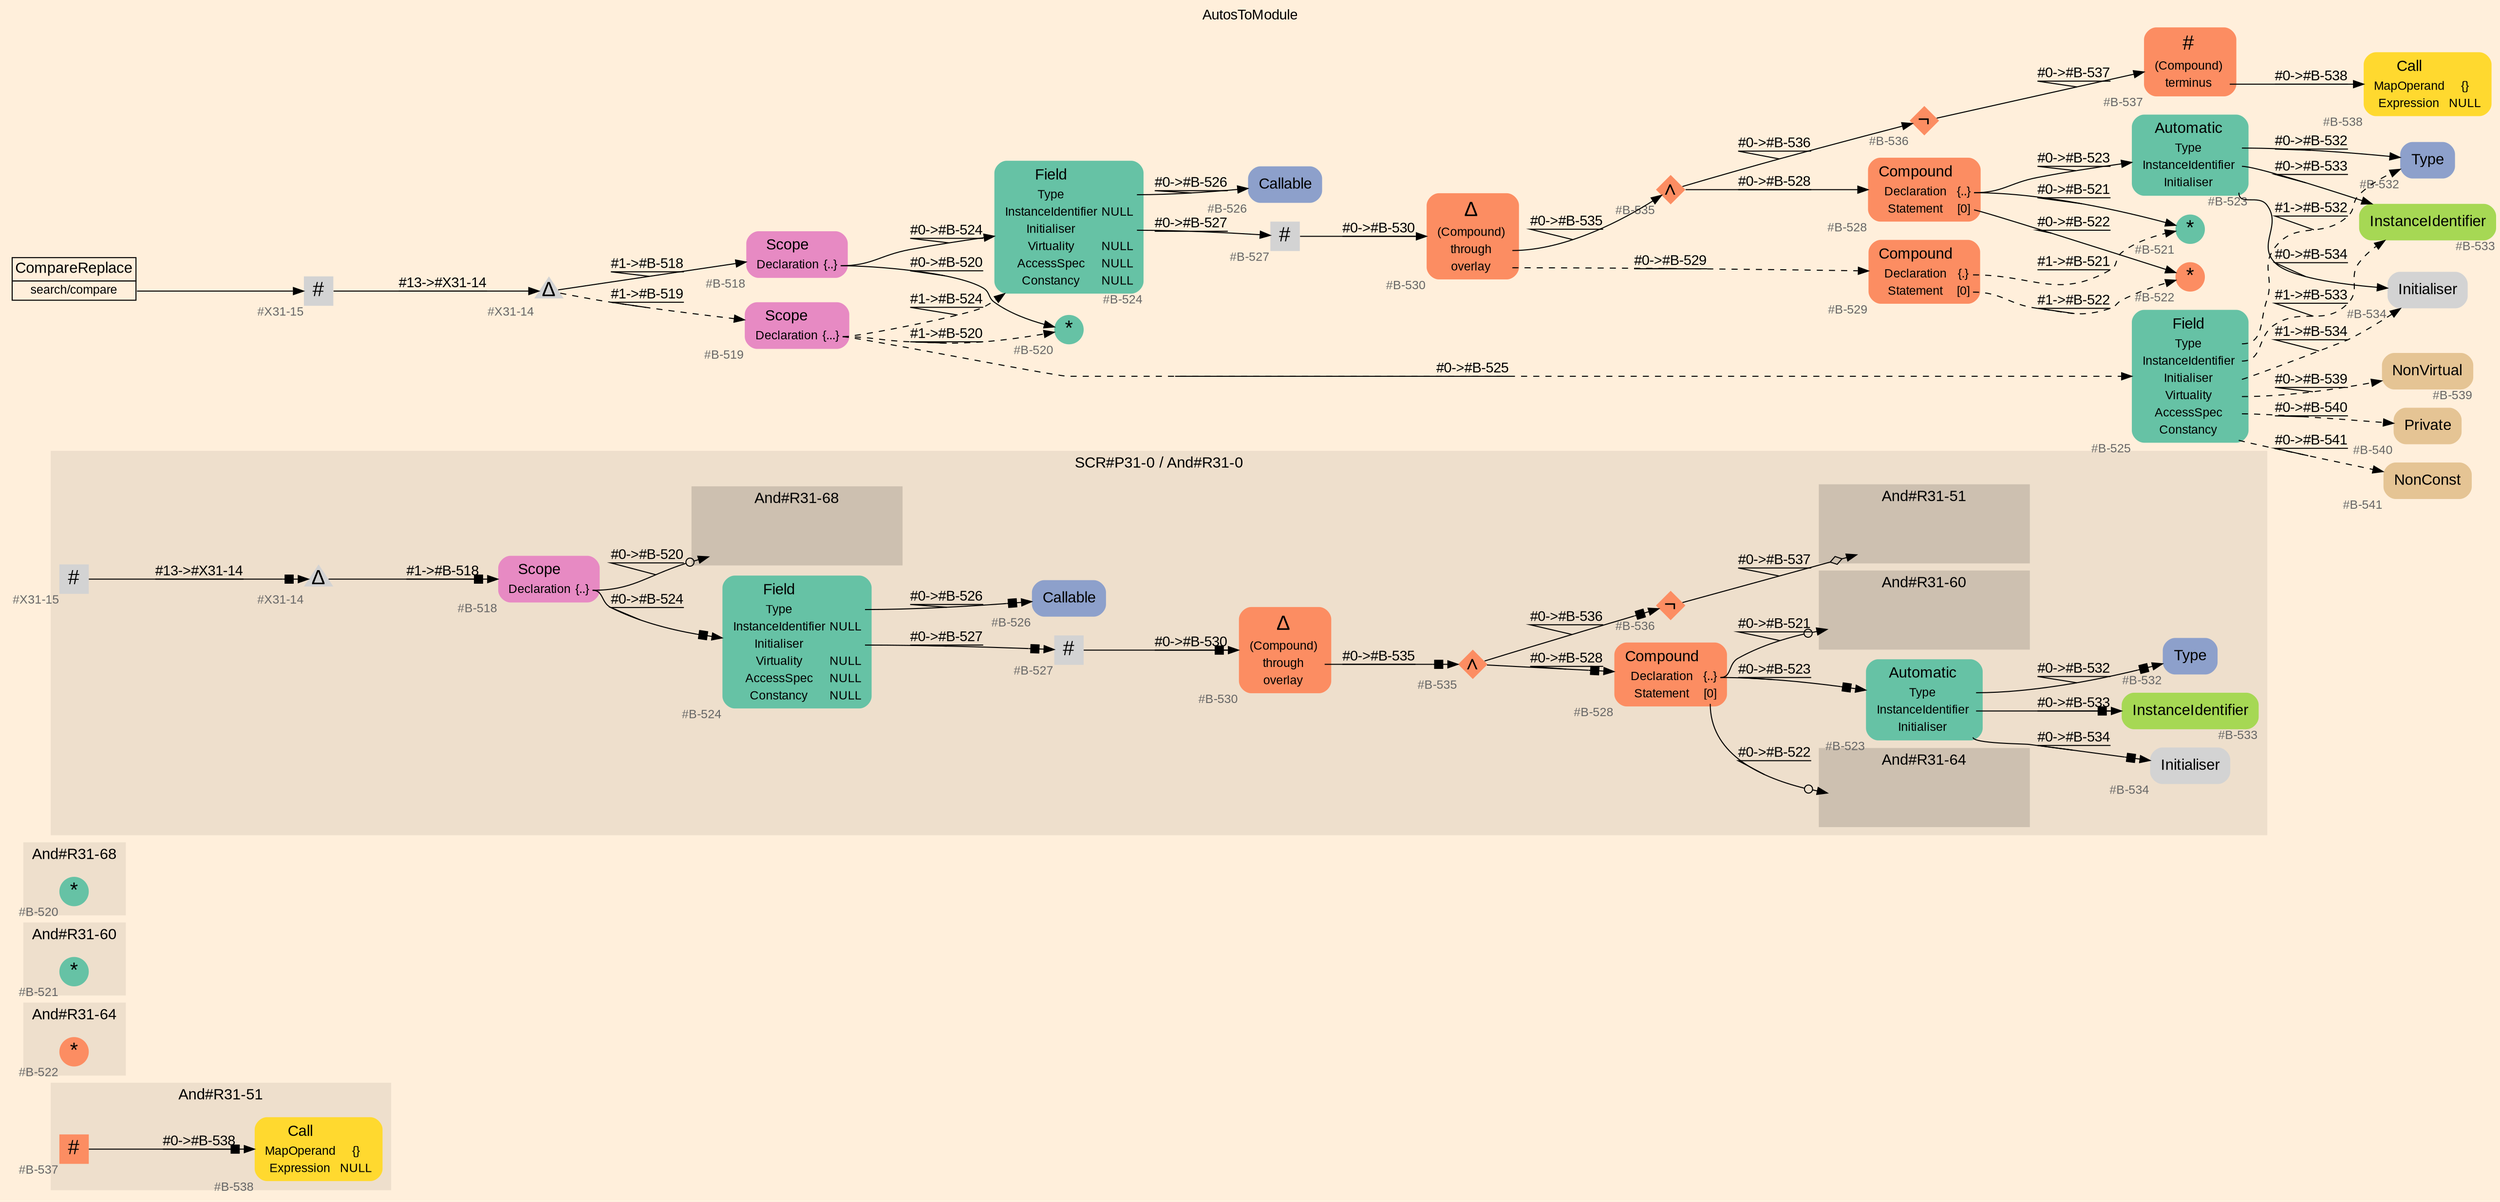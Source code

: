 digraph "AutosToModule" {
label = "AutosToModule"
labelloc = t
graph [
    rankdir = "LR"
    ranksep = 0.3
    bgcolor = antiquewhite1
    color = black
    fontcolor = black
    fontname = "Arial"
];
node [
    fontname = "Arial"
];
edge [
    fontname = "Arial"
];

// -------------------- figure And#R31-51 --------------------
// -------- region And#R31-51 ----------
subgraph "clusterAnd#R31-51" {
    label = "And#R31-51"
    style = "filled"
    color = antiquewhite2
    fontsize = "15"
    // -------- block And#R31-51/#B-537 ----------
    "And#R31-51/#B-537" [
        fillcolor = "/set28/2"
        xlabel = "#B-537"
        fontsize = "12"
        fontcolor = grey40
        shape = "square"
        label = <<FONT COLOR="black" POINT-SIZE="20">#</FONT>>
        style = "filled"
        penwidth = 0.0
        fixedsize = true
        width = 0.4
        height = 0.4
    ];
    
    // -------- block And#R31-51/#B-538 ----------
    "And#R31-51/#B-538" [
        fillcolor = "/set28/6"
        xlabel = "#B-538"
        fontsize = "12"
        fontcolor = grey40
        shape = "plaintext"
        label = <<TABLE BORDER="0" CELLBORDER="0" CELLSPACING="0">
         <TR><TD><FONT COLOR="black" POINT-SIZE="15">Call</FONT></TD></TR>
         <TR><TD><FONT COLOR="black" POINT-SIZE="12">MapOperand</FONT></TD><TD PORT="port0"><FONT COLOR="black" POINT-SIZE="12">{}</FONT></TD></TR>
         <TR><TD><FONT COLOR="black" POINT-SIZE="12">Expression</FONT></TD><TD PORT="port1"><FONT COLOR="black" POINT-SIZE="12">NULL</FONT></TD></TR>
        </TABLE>>
        style = "rounded,filled"
    ];
    
}

"And#R31-51/#B-537" -> "And#R31-51/#B-538" [
    arrowhead="normalnonebox"
    label = "#0-&gt;#B-538"
    decorate = true
    color = black
    fontcolor = black
];


// -------------------- figure And#R31-64 --------------------
// -------- region And#R31-64 ----------
subgraph "clusterAnd#R31-64" {
    label = "And#R31-64"
    style = "filled"
    color = antiquewhite2
    fontsize = "15"
    // -------- block And#R31-64/#B-522 ----------
    "And#R31-64/#B-522" [
        fillcolor = "/set28/2"
        xlabel = "#B-522"
        fontsize = "12"
        fontcolor = grey40
        shape = "circle"
        label = <<FONT COLOR="black" POINT-SIZE="20">*</FONT>>
        style = "filled"
        penwidth = 0.0
        fixedsize = true
        width = 0.4
        height = 0.4
    ];
    
}


// -------------------- figure And#R31-60 --------------------
// -------- region And#R31-60 ----------
subgraph "clusterAnd#R31-60" {
    label = "And#R31-60"
    style = "filled"
    color = antiquewhite2
    fontsize = "15"
    // -------- block And#R31-60/#B-521 ----------
    "And#R31-60/#B-521" [
        fillcolor = "/set28/1"
        xlabel = "#B-521"
        fontsize = "12"
        fontcolor = grey40
        shape = "circle"
        label = <<FONT COLOR="black" POINT-SIZE="20">*</FONT>>
        style = "filled"
        penwidth = 0.0
        fixedsize = true
        width = 0.4
        height = 0.4
    ];
    
}


// -------------------- figure And#R31-68 --------------------
// -------- region And#R31-68 ----------
subgraph "clusterAnd#R31-68" {
    label = "And#R31-68"
    style = "filled"
    color = antiquewhite2
    fontsize = "15"
    // -------- block And#R31-68/#B-520 ----------
    "And#R31-68/#B-520" [
        fillcolor = "/set28/1"
        xlabel = "#B-520"
        fontsize = "12"
        fontcolor = grey40
        shape = "circle"
        label = <<FONT COLOR="black" POINT-SIZE="20">*</FONT>>
        style = "filled"
        penwidth = 0.0
        fixedsize = true
        width = 0.4
        height = 0.4
    ];
    
}


// -------------------- figure And#R31-0 --------------------
// -------- region And#R31-0 ----------
subgraph "clusterAnd#R31-0" {
    label = "SCR#P31-0 / And#R31-0"
    style = "filled"
    color = antiquewhite2
    fontsize = "15"
    // -------- block And#R31-0/#B-527 ----------
    "And#R31-0/#B-527" [
        xlabel = "#B-527"
        fontsize = "12"
        fontcolor = grey40
        shape = "square"
        label = <<FONT COLOR="black" POINT-SIZE="20">#</FONT>>
        style = "filled"
        penwidth = 0.0
        fixedsize = true
        width = 0.4
        height = 0.4
    ];
    
    // -------- block And#R31-0/#B-518 ----------
    "And#R31-0/#B-518" [
        fillcolor = "/set28/4"
        xlabel = "#B-518"
        fontsize = "12"
        fontcolor = grey40
        shape = "plaintext"
        label = <<TABLE BORDER="0" CELLBORDER="0" CELLSPACING="0">
         <TR><TD><FONT COLOR="black" POINT-SIZE="15">Scope</FONT></TD></TR>
         <TR><TD><FONT COLOR="black" POINT-SIZE="12">Declaration</FONT></TD><TD PORT="port0"><FONT COLOR="black" POINT-SIZE="12">{..}</FONT></TD></TR>
        </TABLE>>
        style = "rounded,filled"
    ];
    
    // -------- block And#R31-0/#B-523 ----------
    "And#R31-0/#B-523" [
        fillcolor = "/set28/1"
        xlabel = "#B-523"
        fontsize = "12"
        fontcolor = grey40
        shape = "plaintext"
        label = <<TABLE BORDER="0" CELLBORDER="0" CELLSPACING="0">
         <TR><TD><FONT COLOR="black" POINT-SIZE="15">Automatic</FONT></TD></TR>
         <TR><TD><FONT COLOR="black" POINT-SIZE="12">Type</FONT></TD><TD PORT="port0"></TD></TR>
         <TR><TD><FONT COLOR="black" POINT-SIZE="12">InstanceIdentifier</FONT></TD><TD PORT="port1"></TD></TR>
         <TR><TD><FONT COLOR="black" POINT-SIZE="12">Initialiser</FONT></TD><TD PORT="port2"></TD></TR>
        </TABLE>>
        style = "rounded,filled"
    ];
    
    // -------- block And#R31-0/#B-524 ----------
    "And#R31-0/#B-524" [
        fillcolor = "/set28/1"
        xlabel = "#B-524"
        fontsize = "12"
        fontcolor = grey40
        shape = "plaintext"
        label = <<TABLE BORDER="0" CELLBORDER="0" CELLSPACING="0">
         <TR><TD><FONT COLOR="black" POINT-SIZE="15">Field</FONT></TD></TR>
         <TR><TD><FONT COLOR="black" POINT-SIZE="12">Type</FONT></TD><TD PORT="port0"></TD></TR>
         <TR><TD><FONT COLOR="black" POINT-SIZE="12">InstanceIdentifier</FONT></TD><TD PORT="port1"><FONT COLOR="black" POINT-SIZE="12">NULL</FONT></TD></TR>
         <TR><TD><FONT COLOR="black" POINT-SIZE="12">Initialiser</FONT></TD><TD PORT="port2"></TD></TR>
         <TR><TD><FONT COLOR="black" POINT-SIZE="12">Virtuality</FONT></TD><TD PORT="port3"><FONT COLOR="black" POINT-SIZE="12">NULL</FONT></TD></TR>
         <TR><TD><FONT COLOR="black" POINT-SIZE="12">AccessSpec</FONT></TD><TD PORT="port4"><FONT COLOR="black" POINT-SIZE="12">NULL</FONT></TD></TR>
         <TR><TD><FONT COLOR="black" POINT-SIZE="12">Constancy</FONT></TD><TD PORT="port5"><FONT COLOR="black" POINT-SIZE="12">NULL</FONT></TD></TR>
        </TABLE>>
        style = "rounded,filled"
    ];
    
    // -------- block And#R31-0/#B-526 ----------
    "And#R31-0/#B-526" [
        fillcolor = "/set28/3"
        xlabel = "#B-526"
        fontsize = "12"
        fontcolor = grey40
        shape = "plaintext"
        label = <<TABLE BORDER="0" CELLBORDER="0" CELLSPACING="0">
         <TR><TD><FONT COLOR="black" POINT-SIZE="15">Callable</FONT></TD></TR>
        </TABLE>>
        style = "rounded,filled"
    ];
    
    // -------- block And#R31-0/#B-528 ----------
    "And#R31-0/#B-528" [
        fillcolor = "/set28/2"
        xlabel = "#B-528"
        fontsize = "12"
        fontcolor = grey40
        shape = "plaintext"
        label = <<TABLE BORDER="0" CELLBORDER="0" CELLSPACING="0">
         <TR><TD><FONT COLOR="black" POINT-SIZE="15">Compound</FONT></TD></TR>
         <TR><TD><FONT COLOR="black" POINT-SIZE="12">Declaration</FONT></TD><TD PORT="port0"><FONT COLOR="black" POINT-SIZE="12">{..}</FONT></TD></TR>
         <TR><TD><FONT COLOR="black" POINT-SIZE="12">Statement</FONT></TD><TD PORT="port1"><FONT COLOR="black" POINT-SIZE="12">[0]</FONT></TD></TR>
        </TABLE>>
        style = "rounded,filled"
    ];
    
    // -------- block And#R31-0/#B-530 ----------
    "And#R31-0/#B-530" [
        fillcolor = "/set28/2"
        xlabel = "#B-530"
        fontsize = "12"
        fontcolor = grey40
        shape = "plaintext"
        label = <<TABLE BORDER="0" CELLBORDER="0" CELLSPACING="0">
         <TR><TD><FONT COLOR="black" POINT-SIZE="20">Δ</FONT></TD></TR>
         <TR><TD><FONT COLOR="black" POINT-SIZE="12">(Compound)</FONT></TD><TD PORT="port0"></TD></TR>
         <TR><TD><FONT COLOR="black" POINT-SIZE="12">through</FONT></TD><TD PORT="port1"></TD></TR>
         <TR><TD><FONT COLOR="black" POINT-SIZE="12">overlay</FONT></TD><TD PORT="port2"></TD></TR>
        </TABLE>>
        style = "rounded,filled"
    ];
    
    // -------- block And#R31-0/#B-532 ----------
    "And#R31-0/#B-532" [
        fillcolor = "/set28/3"
        xlabel = "#B-532"
        fontsize = "12"
        fontcolor = grey40
        shape = "plaintext"
        label = <<TABLE BORDER="0" CELLBORDER="0" CELLSPACING="0">
         <TR><TD><FONT COLOR="black" POINT-SIZE="15">Type</FONT></TD></TR>
        </TABLE>>
        style = "rounded,filled"
    ];
    
    // -------- block And#R31-0/#B-533 ----------
    "And#R31-0/#B-533" [
        fillcolor = "/set28/5"
        xlabel = "#B-533"
        fontsize = "12"
        fontcolor = grey40
        shape = "plaintext"
        label = <<TABLE BORDER="0" CELLBORDER="0" CELLSPACING="0">
         <TR><TD><FONT COLOR="black" POINT-SIZE="15">InstanceIdentifier</FONT></TD></TR>
        </TABLE>>
        style = "rounded,filled"
    ];
    
    // -------- block And#R31-0/#B-534 ----------
    "And#R31-0/#B-534" [
        xlabel = "#B-534"
        fontsize = "12"
        fontcolor = grey40
        shape = "plaintext"
        label = <<TABLE BORDER="0" CELLBORDER="0" CELLSPACING="0">
         <TR><TD><FONT COLOR="black" POINT-SIZE="15">Initialiser</FONT></TD></TR>
        </TABLE>>
        style = "rounded,filled"
    ];
    
    // -------- block And#R31-0/#B-535 ----------
    "And#R31-0/#B-535" [
        fillcolor = "/set28/2"
        xlabel = "#B-535"
        fontsize = "12"
        fontcolor = grey40
        shape = "diamond"
        label = <<FONT COLOR="black" POINT-SIZE="20">∧</FONT>>
        style = "filled"
        penwidth = 0.0
        fixedsize = true
        width = 0.4
        height = 0.4
    ];
    
    // -------- block And#R31-0/#B-536 ----------
    "And#R31-0/#B-536" [
        fillcolor = "/set28/2"
        xlabel = "#B-536"
        fontsize = "12"
        fontcolor = grey40
        shape = "diamond"
        label = <<FONT COLOR="black" POINT-SIZE="20">¬</FONT>>
        style = "filled"
        penwidth = 0.0
        fixedsize = true
        width = 0.4
        height = 0.4
    ];
    
    // -------- block And#R31-0/#X31-14 ----------
    "And#R31-0/#X31-14" [
        xlabel = "#X31-14"
        fontsize = "12"
        fontcolor = grey40
        shape = "triangle"
        label = <<FONT COLOR="black" POINT-SIZE="20">Δ</FONT>>
        style = "filled"
        penwidth = 0.0
        fixedsize = true
        width = 0.4
        height = 0.4
    ];
    
    // -------- block And#R31-0/#X31-15 ----------
    "And#R31-0/#X31-15" [
        xlabel = "#X31-15"
        fontsize = "12"
        fontcolor = grey40
        shape = "square"
        label = <<FONT COLOR="black" POINT-SIZE="20">#</FONT>>
        style = "filled"
        penwidth = 0.0
        fixedsize = true
        width = 0.4
        height = 0.4
    ];
    
    // -------- region And#R31-0/And#R31-68 ----------
    subgraph "clusterAnd#R31-0/And#R31-68" {
        label = "And#R31-68"
        style = "filled"
        color = antiquewhite3
        fontsize = "15"
        // -------- block And#R31-0/And#R31-68/#B-520 ----------
        "And#R31-0/And#R31-68/#B-520" [
            fillcolor = "/set28/1"
            xlabel = "#B-520"
            fontsize = "12"
            fontcolor = grey40
            shape = "none"
            style = "invisible"
        ];
        
    }
    
    // -------- region And#R31-0/And#R31-60 ----------
    subgraph "clusterAnd#R31-0/And#R31-60" {
        label = "And#R31-60"
        style = "filled"
        color = antiquewhite3
        fontsize = "15"
        // -------- block And#R31-0/And#R31-60/#B-521 ----------
        "And#R31-0/And#R31-60/#B-521" [
            fillcolor = "/set28/1"
            xlabel = "#B-521"
            fontsize = "12"
            fontcolor = grey40
            shape = "none"
            style = "invisible"
        ];
        
    }
    
    // -------- region And#R31-0/And#R31-64 ----------
    subgraph "clusterAnd#R31-0/And#R31-64" {
        label = "And#R31-64"
        style = "filled"
        color = antiquewhite3
        fontsize = "15"
        // -------- block And#R31-0/And#R31-64/#B-522 ----------
        "And#R31-0/And#R31-64/#B-522" [
            fillcolor = "/set28/2"
            xlabel = "#B-522"
            fontsize = "12"
            fontcolor = grey40
            shape = "none"
            style = "invisible"
        ];
        
    }
    
    // -------- region And#R31-0/And#R31-51 ----------
    subgraph "clusterAnd#R31-0/And#R31-51" {
        label = "And#R31-51"
        style = "filled"
        color = antiquewhite3
        fontsize = "15"
        // -------- block And#R31-0/And#R31-51/#B-537 ----------
        "And#R31-0/And#R31-51/#B-537" [
            fillcolor = "/set28/2"
            xlabel = "#B-537"
            fontsize = "12"
            fontcolor = grey40
            shape = "none"
            style = "invisible"
        ];
        
    }
    
}

"And#R31-0/#B-527" -> "And#R31-0/#B-530" [
    arrowhead="normalnonebox"
    label = "#0-&gt;#B-530"
    decorate = true
    color = black
    fontcolor = black
];

"And#R31-0/#B-518":port0 -> "And#R31-0/And#R31-68/#B-520" [
    arrowhead="normalnoneodot"
    label = "#0-&gt;#B-520"
    decorate = true
    color = black
    fontcolor = black
];

"And#R31-0/#B-518":port0 -> "And#R31-0/#B-524" [
    arrowhead="normalnonebox"
    label = "#0-&gt;#B-524"
    decorate = true
    color = black
    fontcolor = black
];

"And#R31-0/#B-523":port0 -> "And#R31-0/#B-532" [
    arrowhead="normalnonebox"
    label = "#0-&gt;#B-532"
    decorate = true
    color = black
    fontcolor = black
];

"And#R31-0/#B-523":port1 -> "And#R31-0/#B-533" [
    arrowhead="normalnonebox"
    label = "#0-&gt;#B-533"
    decorate = true
    color = black
    fontcolor = black
];

"And#R31-0/#B-523":port2 -> "And#R31-0/#B-534" [
    arrowhead="normalnonebox"
    label = "#0-&gt;#B-534"
    decorate = true
    color = black
    fontcolor = black
];

"And#R31-0/#B-524":port0 -> "And#R31-0/#B-526" [
    arrowhead="normalnonebox"
    label = "#0-&gt;#B-526"
    decorate = true
    color = black
    fontcolor = black
];

"And#R31-0/#B-524":port2 -> "And#R31-0/#B-527" [
    arrowhead="normalnonebox"
    label = "#0-&gt;#B-527"
    decorate = true
    color = black
    fontcolor = black
];

"And#R31-0/#B-528":port0 -> "And#R31-0/And#R31-60/#B-521" [
    arrowhead="normalnoneodot"
    label = "#0-&gt;#B-521"
    decorate = true
    color = black
    fontcolor = black
];

"And#R31-0/#B-528":port0 -> "And#R31-0/#B-523" [
    arrowhead="normalnonebox"
    label = "#0-&gt;#B-523"
    decorate = true
    color = black
    fontcolor = black
];

"And#R31-0/#B-528":port1 -> "And#R31-0/And#R31-64/#B-522" [
    arrowhead="normalnoneodot"
    label = "#0-&gt;#B-522"
    decorate = true
    color = black
    fontcolor = black
];

"And#R31-0/#B-530":port1 -> "And#R31-0/#B-535" [
    arrowhead="normalnonebox"
    label = "#0-&gt;#B-535"
    decorate = true
    color = black
    fontcolor = black
];

"And#R31-0/#B-535" -> "And#R31-0/#B-536" [
    arrowhead="normalnonebox"
    label = "#0-&gt;#B-536"
    decorate = true
    color = black
    fontcolor = black
];

"And#R31-0/#B-535" -> "And#R31-0/#B-528" [
    arrowhead="normalnonebox"
    label = "#0-&gt;#B-528"
    decorate = true
    color = black
    fontcolor = black
];

"And#R31-0/#B-536" -> "And#R31-0/And#R31-51/#B-537" [
    arrowhead="normalnoneodiamond"
    label = "#0-&gt;#B-537"
    decorate = true
    color = black
    fontcolor = black
];

"And#R31-0/#X31-14" -> "And#R31-0/#B-518" [
    arrowhead="normalnonebox"
    label = "#1-&gt;#B-518"
    decorate = true
    color = black
    fontcolor = black
];

"And#R31-0/#X31-15" -> "And#R31-0/#X31-14" [
    arrowhead="normalnonebox"
    label = "#13-&gt;#X31-14"
    decorate = true
    color = black
    fontcolor = black
];


// -------------------- transformation figure --------------------
// -------- block CR#X31-16 ----------
"CR#X31-16" [
    fillcolor = antiquewhite1
    fontsize = "12"
    fontcolor = grey40
    shape = "plaintext"
    label = <<TABLE BORDER="0" CELLBORDER="1" CELLSPACING="0">
     <TR><TD><FONT COLOR="black" POINT-SIZE="15">CompareReplace</FONT></TD></TR>
     <TR><TD PORT="port0"><FONT COLOR="black" POINT-SIZE="12">search/compare</FONT></TD></TR>
    </TABLE>>
    style = "filled"
    color = black
];

// -------- block #X31-15 ----------
"#X31-15" [
    xlabel = "#X31-15"
    fontsize = "12"
    fontcolor = grey40
    shape = "square"
    label = <<FONT COLOR="black" POINT-SIZE="20">#</FONT>>
    style = "filled"
    penwidth = 0.0
    fixedsize = true
    width = 0.4
    height = 0.4
];

// -------- block #X31-14 ----------
"#X31-14" [
    xlabel = "#X31-14"
    fontsize = "12"
    fontcolor = grey40
    shape = "triangle"
    label = <<FONT COLOR="black" POINT-SIZE="20">Δ</FONT>>
    style = "filled"
    penwidth = 0.0
    fixedsize = true
    width = 0.4
    height = 0.4
];

// -------- block #B-518 ----------
"#B-518" [
    fillcolor = "/set28/4"
    xlabel = "#B-518"
    fontsize = "12"
    fontcolor = grey40
    shape = "plaintext"
    label = <<TABLE BORDER="0" CELLBORDER="0" CELLSPACING="0">
     <TR><TD><FONT COLOR="black" POINT-SIZE="15">Scope</FONT></TD></TR>
     <TR><TD><FONT COLOR="black" POINT-SIZE="12">Declaration</FONT></TD><TD PORT="port0"><FONT COLOR="black" POINT-SIZE="12">{..}</FONT></TD></TR>
    </TABLE>>
    style = "rounded,filled"
];

// -------- block #B-520 ----------
"#B-520" [
    fillcolor = "/set28/1"
    xlabel = "#B-520"
    fontsize = "12"
    fontcolor = grey40
    shape = "circle"
    label = <<FONT COLOR="black" POINT-SIZE="20">*</FONT>>
    style = "filled"
    penwidth = 0.0
    fixedsize = true
    width = 0.4
    height = 0.4
];

// -------- block #B-524 ----------
"#B-524" [
    fillcolor = "/set28/1"
    xlabel = "#B-524"
    fontsize = "12"
    fontcolor = grey40
    shape = "plaintext"
    label = <<TABLE BORDER="0" CELLBORDER="0" CELLSPACING="0">
     <TR><TD><FONT COLOR="black" POINT-SIZE="15">Field</FONT></TD></TR>
     <TR><TD><FONT COLOR="black" POINT-SIZE="12">Type</FONT></TD><TD PORT="port0"></TD></TR>
     <TR><TD><FONT COLOR="black" POINT-SIZE="12">InstanceIdentifier</FONT></TD><TD PORT="port1"><FONT COLOR="black" POINT-SIZE="12">NULL</FONT></TD></TR>
     <TR><TD><FONT COLOR="black" POINT-SIZE="12">Initialiser</FONT></TD><TD PORT="port2"></TD></TR>
     <TR><TD><FONT COLOR="black" POINT-SIZE="12">Virtuality</FONT></TD><TD PORT="port3"><FONT COLOR="black" POINT-SIZE="12">NULL</FONT></TD></TR>
     <TR><TD><FONT COLOR="black" POINT-SIZE="12">AccessSpec</FONT></TD><TD PORT="port4"><FONT COLOR="black" POINT-SIZE="12">NULL</FONT></TD></TR>
     <TR><TD><FONT COLOR="black" POINT-SIZE="12">Constancy</FONT></TD><TD PORT="port5"><FONT COLOR="black" POINT-SIZE="12">NULL</FONT></TD></TR>
    </TABLE>>
    style = "rounded,filled"
];

// -------- block #B-526 ----------
"#B-526" [
    fillcolor = "/set28/3"
    xlabel = "#B-526"
    fontsize = "12"
    fontcolor = grey40
    shape = "plaintext"
    label = <<TABLE BORDER="0" CELLBORDER="0" CELLSPACING="0">
     <TR><TD><FONT COLOR="black" POINT-SIZE="15">Callable</FONT></TD></TR>
    </TABLE>>
    style = "rounded,filled"
];

// -------- block #B-527 ----------
"#B-527" [
    xlabel = "#B-527"
    fontsize = "12"
    fontcolor = grey40
    shape = "square"
    label = <<FONT COLOR="black" POINT-SIZE="20">#</FONT>>
    style = "filled"
    penwidth = 0.0
    fixedsize = true
    width = 0.4
    height = 0.4
];

// -------- block #B-530 ----------
"#B-530" [
    fillcolor = "/set28/2"
    xlabel = "#B-530"
    fontsize = "12"
    fontcolor = grey40
    shape = "plaintext"
    label = <<TABLE BORDER="0" CELLBORDER="0" CELLSPACING="0">
     <TR><TD><FONT COLOR="black" POINT-SIZE="20">Δ</FONT></TD></TR>
     <TR><TD><FONT COLOR="black" POINT-SIZE="12">(Compound)</FONT></TD><TD PORT="port0"></TD></TR>
     <TR><TD><FONT COLOR="black" POINT-SIZE="12">through</FONT></TD><TD PORT="port1"></TD></TR>
     <TR><TD><FONT COLOR="black" POINT-SIZE="12">overlay</FONT></TD><TD PORT="port2"></TD></TR>
    </TABLE>>
    style = "rounded,filled"
];

// -------- block #B-535 ----------
"#B-535" [
    fillcolor = "/set28/2"
    xlabel = "#B-535"
    fontsize = "12"
    fontcolor = grey40
    shape = "diamond"
    label = <<FONT COLOR="black" POINT-SIZE="20">∧</FONT>>
    style = "filled"
    penwidth = 0.0
    fixedsize = true
    width = 0.4
    height = 0.4
];

// -------- block #B-536 ----------
"#B-536" [
    fillcolor = "/set28/2"
    xlabel = "#B-536"
    fontsize = "12"
    fontcolor = grey40
    shape = "diamond"
    label = <<FONT COLOR="black" POINT-SIZE="20">¬</FONT>>
    style = "filled"
    penwidth = 0.0
    fixedsize = true
    width = 0.4
    height = 0.4
];

// -------- block #B-537 ----------
"#B-537" [
    fillcolor = "/set28/2"
    xlabel = "#B-537"
    fontsize = "12"
    fontcolor = grey40
    shape = "plaintext"
    label = <<TABLE BORDER="0" CELLBORDER="0" CELLSPACING="0">
     <TR><TD><FONT COLOR="black" POINT-SIZE="20">#</FONT></TD></TR>
     <TR><TD><FONT COLOR="black" POINT-SIZE="12">(Compound)</FONT></TD><TD PORT="port0"></TD></TR>
     <TR><TD><FONT COLOR="black" POINT-SIZE="12">terminus</FONT></TD><TD PORT="port1"></TD></TR>
    </TABLE>>
    style = "rounded,filled"
];

// -------- block #B-538 ----------
"#B-538" [
    fillcolor = "/set28/6"
    xlabel = "#B-538"
    fontsize = "12"
    fontcolor = grey40
    shape = "plaintext"
    label = <<TABLE BORDER="0" CELLBORDER="0" CELLSPACING="0">
     <TR><TD><FONT COLOR="black" POINT-SIZE="15">Call</FONT></TD></TR>
     <TR><TD><FONT COLOR="black" POINT-SIZE="12">MapOperand</FONT></TD><TD PORT="port0"><FONT COLOR="black" POINT-SIZE="12">{}</FONT></TD></TR>
     <TR><TD><FONT COLOR="black" POINT-SIZE="12">Expression</FONT></TD><TD PORT="port1"><FONT COLOR="black" POINT-SIZE="12">NULL</FONT></TD></TR>
    </TABLE>>
    style = "rounded,filled"
];

// -------- block #B-528 ----------
"#B-528" [
    fillcolor = "/set28/2"
    xlabel = "#B-528"
    fontsize = "12"
    fontcolor = grey40
    shape = "plaintext"
    label = <<TABLE BORDER="0" CELLBORDER="0" CELLSPACING="0">
     <TR><TD><FONT COLOR="black" POINT-SIZE="15">Compound</FONT></TD></TR>
     <TR><TD><FONT COLOR="black" POINT-SIZE="12">Declaration</FONT></TD><TD PORT="port0"><FONT COLOR="black" POINT-SIZE="12">{..}</FONT></TD></TR>
     <TR><TD><FONT COLOR="black" POINT-SIZE="12">Statement</FONT></TD><TD PORT="port1"><FONT COLOR="black" POINT-SIZE="12">[0]</FONT></TD></TR>
    </TABLE>>
    style = "rounded,filled"
];

// -------- block #B-521 ----------
"#B-521" [
    fillcolor = "/set28/1"
    xlabel = "#B-521"
    fontsize = "12"
    fontcolor = grey40
    shape = "circle"
    label = <<FONT COLOR="black" POINT-SIZE="20">*</FONT>>
    style = "filled"
    penwidth = 0.0
    fixedsize = true
    width = 0.4
    height = 0.4
];

// -------- block #B-523 ----------
"#B-523" [
    fillcolor = "/set28/1"
    xlabel = "#B-523"
    fontsize = "12"
    fontcolor = grey40
    shape = "plaintext"
    label = <<TABLE BORDER="0" CELLBORDER="0" CELLSPACING="0">
     <TR><TD><FONT COLOR="black" POINT-SIZE="15">Automatic</FONT></TD></TR>
     <TR><TD><FONT COLOR="black" POINT-SIZE="12">Type</FONT></TD><TD PORT="port0"></TD></TR>
     <TR><TD><FONT COLOR="black" POINT-SIZE="12">InstanceIdentifier</FONT></TD><TD PORT="port1"></TD></TR>
     <TR><TD><FONT COLOR="black" POINT-SIZE="12">Initialiser</FONT></TD><TD PORT="port2"></TD></TR>
    </TABLE>>
    style = "rounded,filled"
];

// -------- block #B-532 ----------
"#B-532" [
    fillcolor = "/set28/3"
    xlabel = "#B-532"
    fontsize = "12"
    fontcolor = grey40
    shape = "plaintext"
    label = <<TABLE BORDER="0" CELLBORDER="0" CELLSPACING="0">
     <TR><TD><FONT COLOR="black" POINT-SIZE="15">Type</FONT></TD></TR>
    </TABLE>>
    style = "rounded,filled"
];

// -------- block #B-533 ----------
"#B-533" [
    fillcolor = "/set28/5"
    xlabel = "#B-533"
    fontsize = "12"
    fontcolor = grey40
    shape = "plaintext"
    label = <<TABLE BORDER="0" CELLBORDER="0" CELLSPACING="0">
     <TR><TD><FONT COLOR="black" POINT-SIZE="15">InstanceIdentifier</FONT></TD></TR>
    </TABLE>>
    style = "rounded,filled"
];

// -------- block #B-534 ----------
"#B-534" [
    xlabel = "#B-534"
    fontsize = "12"
    fontcolor = grey40
    shape = "plaintext"
    label = <<TABLE BORDER="0" CELLBORDER="0" CELLSPACING="0">
     <TR><TD><FONT COLOR="black" POINT-SIZE="15">Initialiser</FONT></TD></TR>
    </TABLE>>
    style = "rounded,filled"
];

// -------- block #B-522 ----------
"#B-522" [
    fillcolor = "/set28/2"
    xlabel = "#B-522"
    fontsize = "12"
    fontcolor = grey40
    shape = "circle"
    label = <<FONT COLOR="black" POINT-SIZE="20">*</FONT>>
    style = "filled"
    penwidth = 0.0
    fixedsize = true
    width = 0.4
    height = 0.4
];

// -------- block #B-529 ----------
"#B-529" [
    fillcolor = "/set28/2"
    xlabel = "#B-529"
    fontsize = "12"
    fontcolor = grey40
    shape = "plaintext"
    label = <<TABLE BORDER="0" CELLBORDER="0" CELLSPACING="0">
     <TR><TD><FONT COLOR="black" POINT-SIZE="15">Compound</FONT></TD></TR>
     <TR><TD><FONT COLOR="black" POINT-SIZE="12">Declaration</FONT></TD><TD PORT="port0"><FONT COLOR="black" POINT-SIZE="12">{.}</FONT></TD></TR>
     <TR><TD><FONT COLOR="black" POINT-SIZE="12">Statement</FONT></TD><TD PORT="port1"><FONT COLOR="black" POINT-SIZE="12">[0]</FONT></TD></TR>
    </TABLE>>
    style = "rounded,filled"
];

// -------- block #B-519 ----------
"#B-519" [
    fillcolor = "/set28/4"
    xlabel = "#B-519"
    fontsize = "12"
    fontcolor = grey40
    shape = "plaintext"
    label = <<TABLE BORDER="0" CELLBORDER="0" CELLSPACING="0">
     <TR><TD><FONT COLOR="black" POINT-SIZE="15">Scope</FONT></TD></TR>
     <TR><TD><FONT COLOR="black" POINT-SIZE="12">Declaration</FONT></TD><TD PORT="port0"><FONT COLOR="black" POINT-SIZE="12">{...}</FONT></TD></TR>
    </TABLE>>
    style = "rounded,filled"
];

// -------- block #B-525 ----------
"#B-525" [
    fillcolor = "/set28/1"
    xlabel = "#B-525"
    fontsize = "12"
    fontcolor = grey40
    shape = "plaintext"
    label = <<TABLE BORDER="0" CELLBORDER="0" CELLSPACING="0">
     <TR><TD><FONT COLOR="black" POINT-SIZE="15">Field</FONT></TD></TR>
     <TR><TD><FONT COLOR="black" POINT-SIZE="12">Type</FONT></TD><TD PORT="port0"></TD></TR>
     <TR><TD><FONT COLOR="black" POINT-SIZE="12">InstanceIdentifier</FONT></TD><TD PORT="port1"></TD></TR>
     <TR><TD><FONT COLOR="black" POINT-SIZE="12">Initialiser</FONT></TD><TD PORT="port2"></TD></TR>
     <TR><TD><FONT COLOR="black" POINT-SIZE="12">Virtuality</FONT></TD><TD PORT="port3"></TD></TR>
     <TR><TD><FONT COLOR="black" POINT-SIZE="12">AccessSpec</FONT></TD><TD PORT="port4"></TD></TR>
     <TR><TD><FONT COLOR="black" POINT-SIZE="12">Constancy</FONT></TD><TD PORT="port5"></TD></TR>
    </TABLE>>
    style = "rounded,filled"
];

// -------- block #B-539 ----------
"#B-539" [
    fillcolor = "/set28/7"
    xlabel = "#B-539"
    fontsize = "12"
    fontcolor = grey40
    shape = "plaintext"
    label = <<TABLE BORDER="0" CELLBORDER="0" CELLSPACING="0">
     <TR><TD><FONT COLOR="black" POINT-SIZE="15">NonVirtual</FONT></TD></TR>
    </TABLE>>
    style = "rounded,filled"
];

// -------- block #B-540 ----------
"#B-540" [
    fillcolor = "/set28/7"
    xlabel = "#B-540"
    fontsize = "12"
    fontcolor = grey40
    shape = "plaintext"
    label = <<TABLE BORDER="0" CELLBORDER="0" CELLSPACING="0">
     <TR><TD><FONT COLOR="black" POINT-SIZE="15">Private</FONT></TD></TR>
    </TABLE>>
    style = "rounded,filled"
];

// -------- block #B-541 ----------
"#B-541" [
    fillcolor = "/set28/7"
    xlabel = "#B-541"
    fontsize = "12"
    fontcolor = grey40
    shape = "plaintext"
    label = <<TABLE BORDER="0" CELLBORDER="0" CELLSPACING="0">
     <TR><TD><FONT COLOR="black" POINT-SIZE="15">NonConst</FONT></TD></TR>
    </TABLE>>
    style = "rounded,filled"
];

"CR#X31-16":port0 -> "#X31-15" [
    label = ""
    decorate = true
    color = black
    fontcolor = black
];

"#X31-15" -> "#X31-14" [
    label = "#13-&gt;#X31-14"
    decorate = true
    color = black
    fontcolor = black
];

"#X31-14" -> "#B-518" [
    label = "#1-&gt;#B-518"
    decorate = true
    color = black
    fontcolor = black
];

"#X31-14" -> "#B-519" [
    style="dashed"
    label = "#1-&gt;#B-519"
    decorate = true
    color = black
    fontcolor = black
];

"#B-518":port0 -> "#B-520" [
    label = "#0-&gt;#B-520"
    decorate = true
    color = black
    fontcolor = black
];

"#B-518":port0 -> "#B-524" [
    label = "#0-&gt;#B-524"
    decorate = true
    color = black
    fontcolor = black
];

"#B-524":port0 -> "#B-526" [
    label = "#0-&gt;#B-526"
    decorate = true
    color = black
    fontcolor = black
];

"#B-524":port2 -> "#B-527" [
    label = "#0-&gt;#B-527"
    decorate = true
    color = black
    fontcolor = black
];

"#B-527" -> "#B-530" [
    label = "#0-&gt;#B-530"
    decorate = true
    color = black
    fontcolor = black
];

"#B-530":port1 -> "#B-535" [
    label = "#0-&gt;#B-535"
    decorate = true
    color = black
    fontcolor = black
];

"#B-530":port2 -> "#B-529" [
    style="dashed"
    label = "#0-&gt;#B-529"
    decorate = true
    color = black
    fontcolor = black
];

"#B-535" -> "#B-536" [
    label = "#0-&gt;#B-536"
    decorate = true
    color = black
    fontcolor = black
];

"#B-535" -> "#B-528" [
    label = "#0-&gt;#B-528"
    decorate = true
    color = black
    fontcolor = black
];

"#B-536" -> "#B-537" [
    label = "#0-&gt;#B-537"
    decorate = true
    color = black
    fontcolor = black
];

"#B-537":port1 -> "#B-538" [
    label = "#0-&gt;#B-538"
    decorate = true
    color = black
    fontcolor = black
];

"#B-528":port0 -> "#B-521" [
    label = "#0-&gt;#B-521"
    decorate = true
    color = black
    fontcolor = black
];

"#B-528":port0 -> "#B-523" [
    label = "#0-&gt;#B-523"
    decorate = true
    color = black
    fontcolor = black
];

"#B-528":port1 -> "#B-522" [
    label = "#0-&gt;#B-522"
    decorate = true
    color = black
    fontcolor = black
];

"#B-523":port0 -> "#B-532" [
    label = "#0-&gt;#B-532"
    decorate = true
    color = black
    fontcolor = black
];

"#B-523":port1 -> "#B-533" [
    label = "#0-&gt;#B-533"
    decorate = true
    color = black
    fontcolor = black
];

"#B-523":port2 -> "#B-534" [
    label = "#0-&gt;#B-534"
    decorate = true
    color = black
    fontcolor = black
];

"#B-529":port0 -> "#B-521" [
    style="dashed"
    label = "#1-&gt;#B-521"
    decorate = true
    color = black
    fontcolor = black
];

"#B-529":port1 -> "#B-522" [
    style="dashed"
    label = "#1-&gt;#B-522"
    decorate = true
    color = black
    fontcolor = black
];

"#B-519":port0 -> "#B-520" [
    style="dashed"
    label = "#1-&gt;#B-520"
    decorate = true
    color = black
    fontcolor = black
];

"#B-519":port0 -> "#B-524" [
    style="dashed"
    label = "#1-&gt;#B-524"
    decorate = true
    color = black
    fontcolor = black
];

"#B-519":port0 -> "#B-525" [
    style="dashed"
    label = "#0-&gt;#B-525"
    decorate = true
    color = black
    fontcolor = black
];

"#B-525":port0 -> "#B-532" [
    style="dashed"
    label = "#1-&gt;#B-532"
    decorate = true
    color = black
    fontcolor = black
];

"#B-525":port1 -> "#B-533" [
    style="dashed"
    label = "#1-&gt;#B-533"
    decorate = true
    color = black
    fontcolor = black
];

"#B-525":port2 -> "#B-534" [
    style="dashed"
    label = "#1-&gt;#B-534"
    decorate = true
    color = black
    fontcolor = black
];

"#B-525":port3 -> "#B-539" [
    style="dashed"
    label = "#0-&gt;#B-539"
    decorate = true
    color = black
    fontcolor = black
];

"#B-525":port4 -> "#B-540" [
    style="dashed"
    label = "#0-&gt;#B-540"
    decorate = true
    color = black
    fontcolor = black
];

"#B-525":port5 -> "#B-541" [
    style="dashed"
    label = "#0-&gt;#B-541"
    decorate = true
    color = black
    fontcolor = black
];


}
